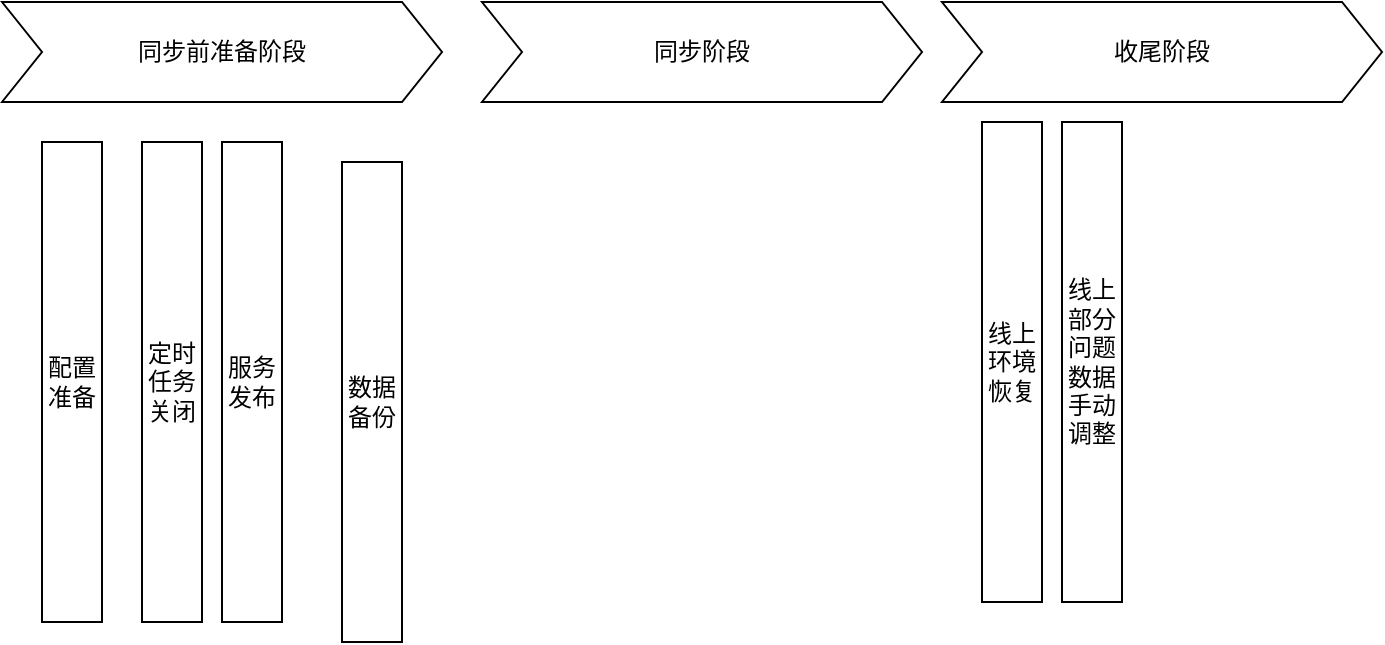 <mxfile version="22.1.11" type="github">
  <diagram name="第 1 页" id="3oLM7Pj3W61yRX2g5Aef">
    <mxGraphModel dx="2137" dy="825" grid="1" gridSize="10" guides="1" tooltips="1" connect="1" arrows="1" fold="1" page="1" pageScale="1" pageWidth="827" pageHeight="1169" math="0" shadow="0">
      <root>
        <mxCell id="0" />
        <mxCell id="1" parent="0" />
        <mxCell id="zSZ8GKRPfNmFv1LyPpuw-1" value="同步前准备阶段" style="shape=step;perimeter=stepPerimeter;whiteSpace=wrap;html=1;fixedSize=1;" vertex="1" parent="1">
          <mxGeometry x="-230" y="160" width="220" height="50" as="geometry" />
        </mxCell>
        <mxCell id="zSZ8GKRPfNmFv1LyPpuw-2" value="配置准备" style="rounded=0;whiteSpace=wrap;html=1;" vertex="1" parent="1">
          <mxGeometry x="-210" y="230" width="30" height="240" as="geometry" />
        </mxCell>
        <mxCell id="zSZ8GKRPfNmFv1LyPpuw-3" value="定时任务关闭" style="rounded=0;whiteSpace=wrap;html=1;" vertex="1" parent="1">
          <mxGeometry x="-160" y="230" width="30" height="240" as="geometry" />
        </mxCell>
        <mxCell id="zSZ8GKRPfNmFv1LyPpuw-4" value="服务发布" style="rounded=0;whiteSpace=wrap;html=1;" vertex="1" parent="1">
          <mxGeometry x="-120" y="230" width="30" height="240" as="geometry" />
        </mxCell>
        <mxCell id="zSZ8GKRPfNmFv1LyPpuw-5" value="线上环境恢复" style="rounded=0;whiteSpace=wrap;html=1;" vertex="1" parent="1">
          <mxGeometry x="260" y="220" width="30" height="240" as="geometry" />
        </mxCell>
        <mxCell id="zSZ8GKRPfNmFv1LyPpuw-6" value="同步阶段" style="shape=step;perimeter=stepPerimeter;whiteSpace=wrap;html=1;fixedSize=1;" vertex="1" parent="1">
          <mxGeometry x="10" y="160" width="220" height="50" as="geometry" />
        </mxCell>
        <mxCell id="zSZ8GKRPfNmFv1LyPpuw-7" value="收尾阶段" style="shape=step;perimeter=stepPerimeter;whiteSpace=wrap;html=1;fixedSize=1;" vertex="1" parent="1">
          <mxGeometry x="240" y="160" width="220" height="50" as="geometry" />
        </mxCell>
        <mxCell id="zSZ8GKRPfNmFv1LyPpuw-8" value="数据备份" style="rounded=0;whiteSpace=wrap;html=1;" vertex="1" parent="1">
          <mxGeometry x="-60" y="240" width="30" height="240" as="geometry" />
        </mxCell>
        <mxCell id="zSZ8GKRPfNmFv1LyPpuw-9" value="线上部分问题数据手动调整" style="rounded=0;whiteSpace=wrap;html=1;" vertex="1" parent="1">
          <mxGeometry x="300" y="220" width="30" height="240" as="geometry" />
        </mxCell>
      </root>
    </mxGraphModel>
  </diagram>
</mxfile>

